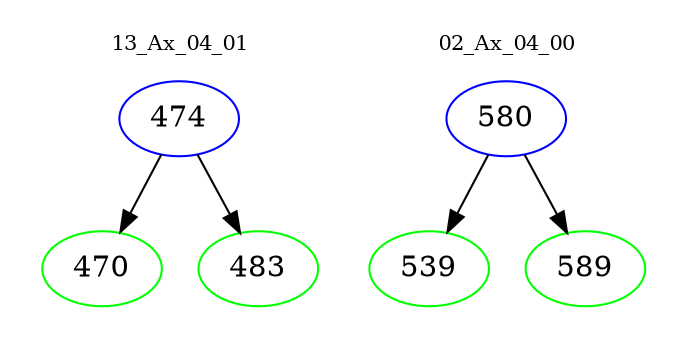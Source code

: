 digraph{
subgraph cluster_0 {
color = white
label = "13_Ax_04_01";
fontsize=10;
T0_474 [label="474", color="blue"]
T0_474 -> T0_470 [color="black"]
T0_470 [label="470", color="green"]
T0_474 -> T0_483 [color="black"]
T0_483 [label="483", color="green"]
}
subgraph cluster_1 {
color = white
label = "02_Ax_04_00";
fontsize=10;
T1_580 [label="580", color="blue"]
T1_580 -> T1_539 [color="black"]
T1_539 [label="539", color="green"]
T1_580 -> T1_589 [color="black"]
T1_589 [label="589", color="green"]
}
}
